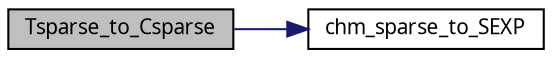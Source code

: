 digraph G
{
  edge [fontname="FreeSans.ttf",fontsize=10,labelfontname="FreeSans.ttf",labelfontsize=10];
  node [fontname="FreeSans.ttf",fontsize=10,shape=record];
  rankdir=LR;
  Node1 [label="Tsparse_to_Csparse",height=0.2,width=0.4,color="black", fillcolor="grey75", style="filled" fontcolor="black"];
  Node1 -> Node2 [color="midnightblue",fontsize=10,style="solid",fontname="FreeSans.ttf"];
  Node2 [label="chm_sparse_to_SEXP",height=0.2,width=0.4,color="black", fillcolor="white", style="filled",URL="$chm__common_8c.html#7aa1a6e564c24a55b031b5c03b3313f4",tooltip="Copy the contents of a to an appropriate CsparseMatrix object and, optionally, free..."];
}
